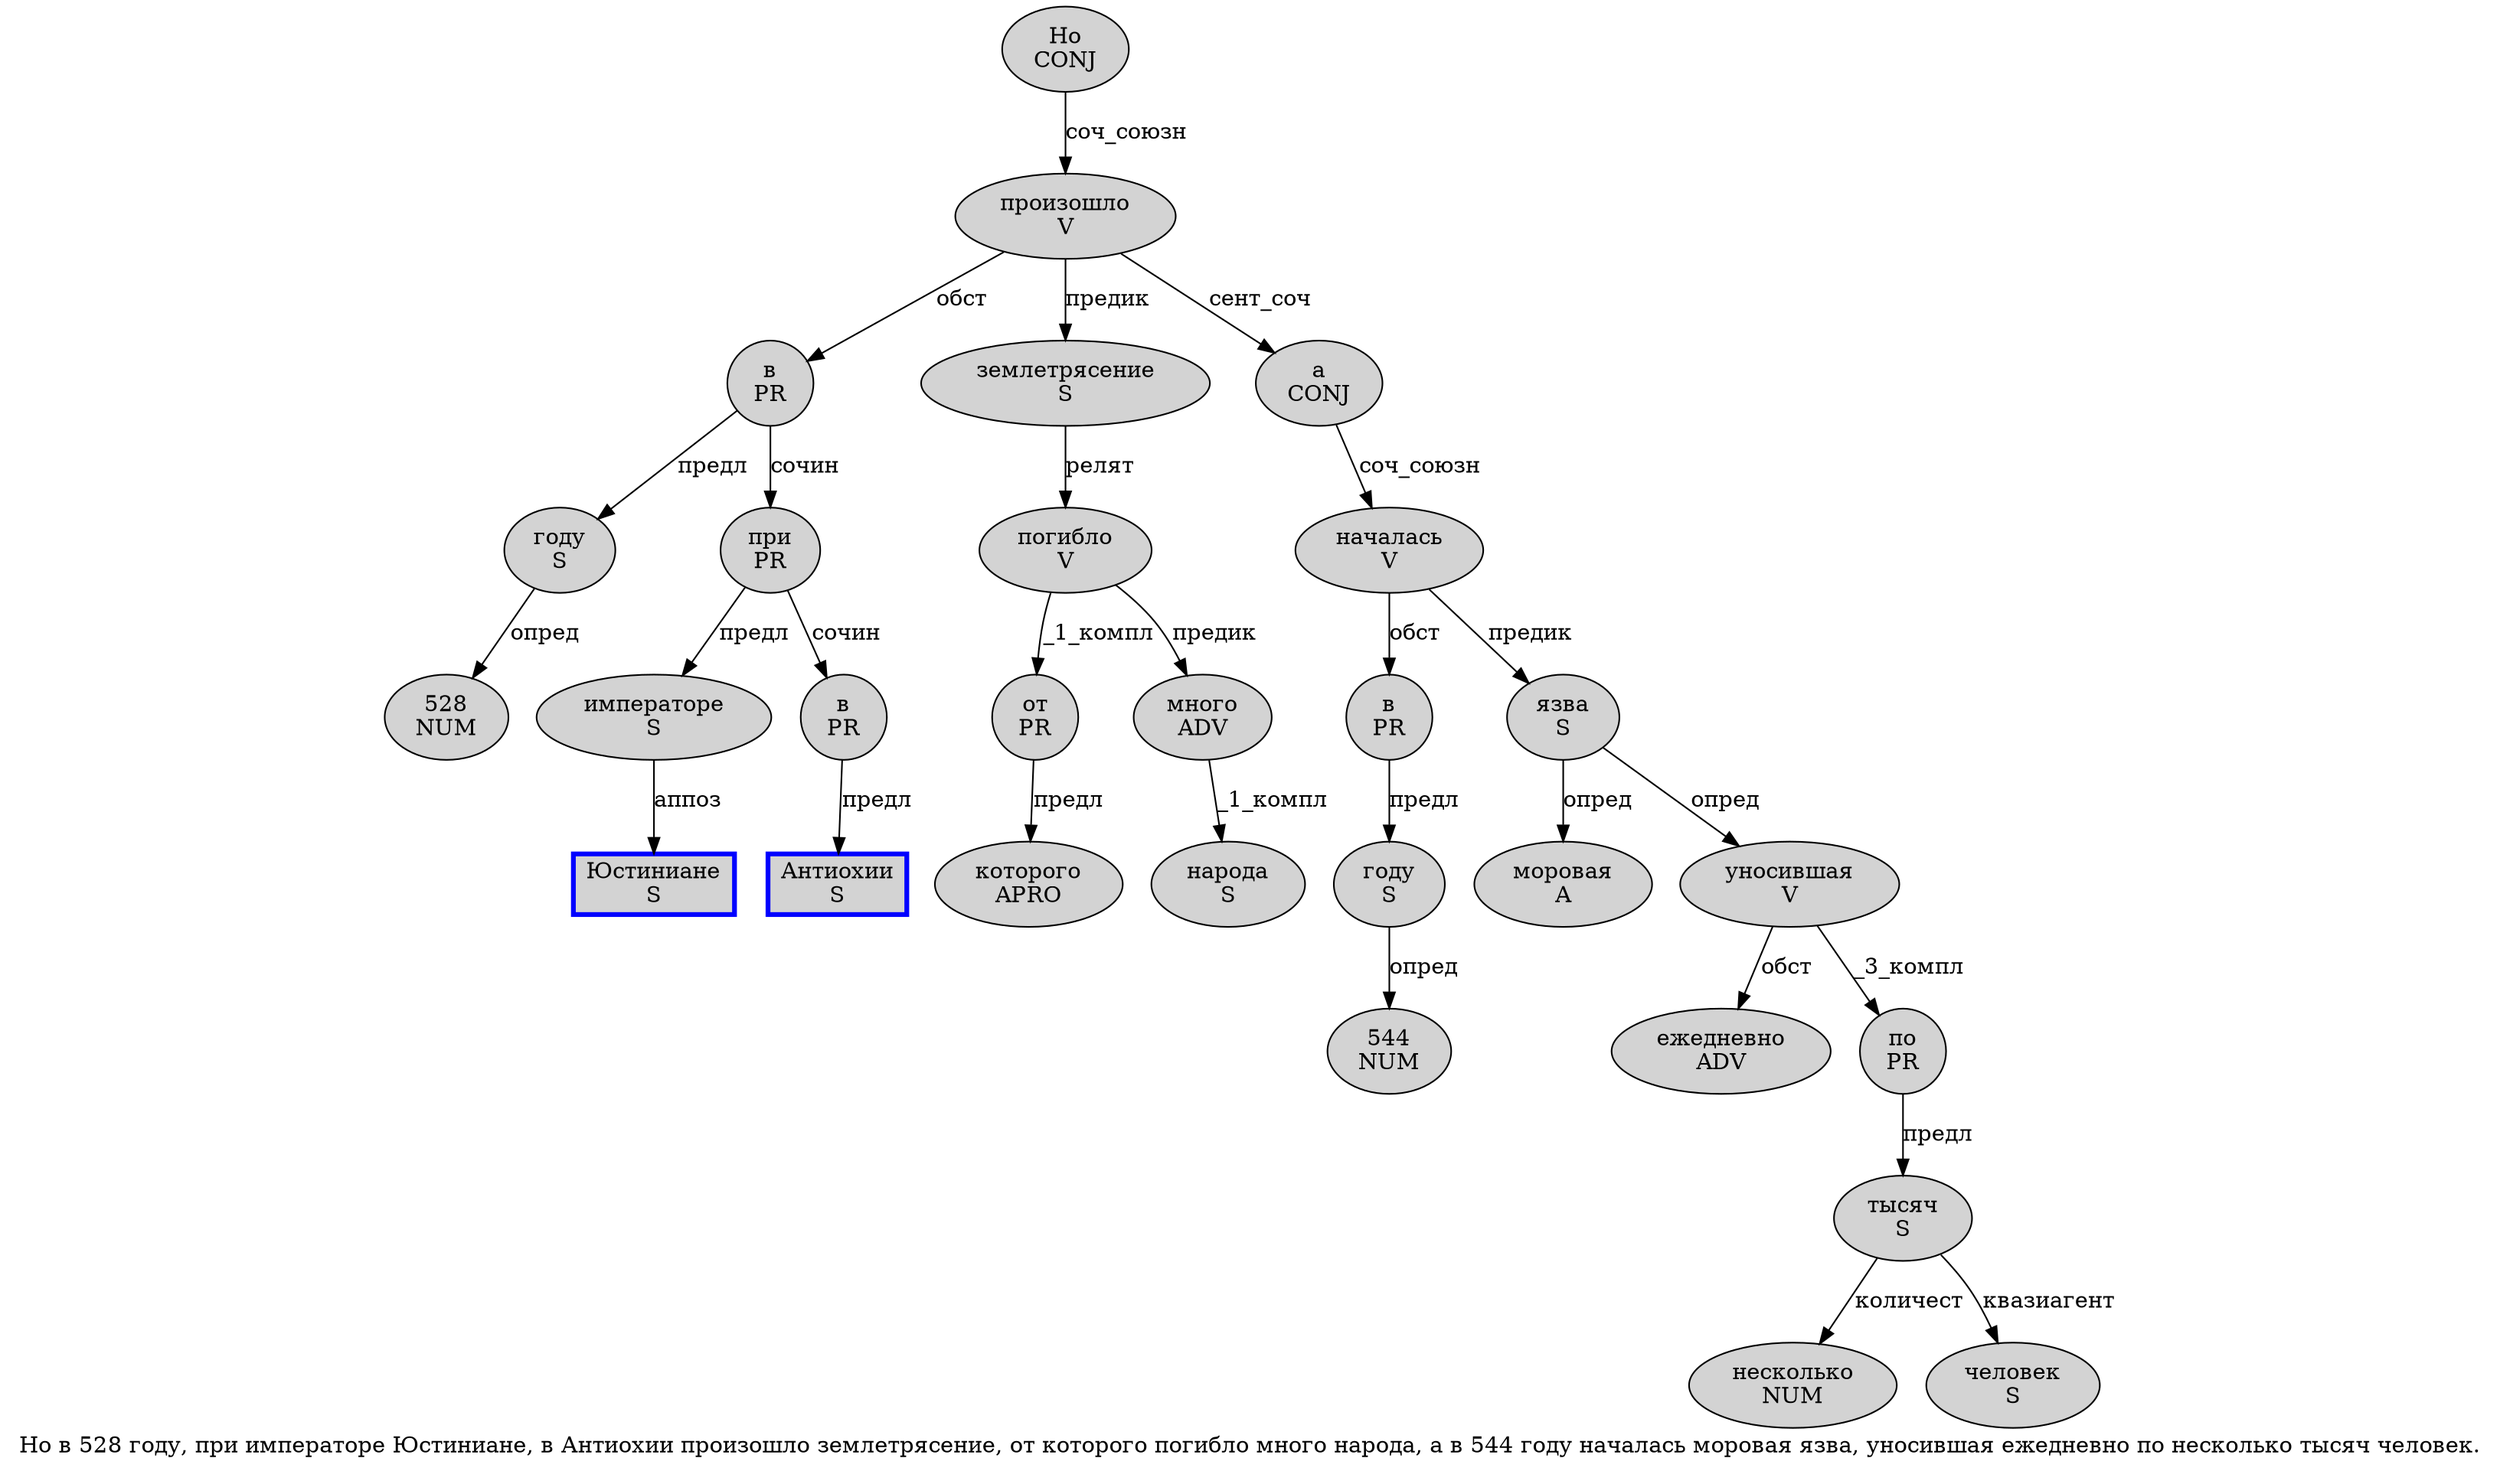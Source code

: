 digraph SENTENCE_1020 {
	graph [label="Но в 528 году, при императоре Юстиниане, в Антиохии произошло землетрясение, от которого погибло много народа, а в 544 году началась моровая язва, уносившая ежедневно по несколько тысяч человек."]
	node [style=filled]
		0 [label="Но
CONJ" color="" fillcolor=lightgray penwidth=1 shape=ellipse]
		1 [label="в
PR" color="" fillcolor=lightgray penwidth=1 shape=ellipse]
		2 [label="528
NUM" color="" fillcolor=lightgray penwidth=1 shape=ellipse]
		3 [label="году
S" color="" fillcolor=lightgray penwidth=1 shape=ellipse]
		5 [label="при
PR" color="" fillcolor=lightgray penwidth=1 shape=ellipse]
		6 [label="императоре
S" color="" fillcolor=lightgray penwidth=1 shape=ellipse]
		7 [label="Юстиниане
S" color=blue fillcolor=lightgray penwidth=3 shape=box]
		9 [label="в
PR" color="" fillcolor=lightgray penwidth=1 shape=ellipse]
		10 [label="Антиохии
S" color=blue fillcolor=lightgray penwidth=3 shape=box]
		11 [label="произошло
V" color="" fillcolor=lightgray penwidth=1 shape=ellipse]
		12 [label="землетрясение
S" color="" fillcolor=lightgray penwidth=1 shape=ellipse]
		14 [label="от
PR" color="" fillcolor=lightgray penwidth=1 shape=ellipse]
		15 [label="которого
APRO" color="" fillcolor=lightgray penwidth=1 shape=ellipse]
		16 [label="погибло
V" color="" fillcolor=lightgray penwidth=1 shape=ellipse]
		17 [label="много
ADV" color="" fillcolor=lightgray penwidth=1 shape=ellipse]
		18 [label="народа
S" color="" fillcolor=lightgray penwidth=1 shape=ellipse]
		20 [label="а
CONJ" color="" fillcolor=lightgray penwidth=1 shape=ellipse]
		21 [label="в
PR" color="" fillcolor=lightgray penwidth=1 shape=ellipse]
		22 [label="544
NUM" color="" fillcolor=lightgray penwidth=1 shape=ellipse]
		23 [label="году
S" color="" fillcolor=lightgray penwidth=1 shape=ellipse]
		24 [label="началась
V" color="" fillcolor=lightgray penwidth=1 shape=ellipse]
		25 [label="моровая
A" color="" fillcolor=lightgray penwidth=1 shape=ellipse]
		26 [label="язва
S" color="" fillcolor=lightgray penwidth=1 shape=ellipse]
		28 [label="уносившая
V" color="" fillcolor=lightgray penwidth=1 shape=ellipse]
		29 [label="ежедневно
ADV" color="" fillcolor=lightgray penwidth=1 shape=ellipse]
		30 [label="по
PR" color="" fillcolor=lightgray penwidth=1 shape=ellipse]
		31 [label="несколько
NUM" color="" fillcolor=lightgray penwidth=1 shape=ellipse]
		32 [label="тысяч
S" color="" fillcolor=lightgray penwidth=1 shape=ellipse]
		33 [label="человек
S" color="" fillcolor=lightgray penwidth=1 shape=ellipse]
			30 -> 32 [label="предл"]
			14 -> 15 [label="предл"]
			32 -> 31 [label="количест"]
			32 -> 33 [label="квазиагент"]
			11 -> 1 [label="обст"]
			11 -> 12 [label="предик"]
			11 -> 20 [label="сент_соч"]
			12 -> 16 [label="релят"]
			21 -> 23 [label="предл"]
			16 -> 14 [label="_1_компл"]
			16 -> 17 [label="предик"]
			0 -> 11 [label="соч_союзн"]
			3 -> 2 [label="опред"]
			23 -> 22 [label="опред"]
			17 -> 18 [label="_1_компл"]
			5 -> 6 [label="предл"]
			5 -> 9 [label="сочин"]
			28 -> 29 [label="обст"]
			28 -> 30 [label="_3_компл"]
			26 -> 25 [label="опред"]
			26 -> 28 [label="опред"]
			20 -> 24 [label="соч_союзн"]
			6 -> 7 [label="аппоз"]
			9 -> 10 [label="предл"]
			1 -> 3 [label="предл"]
			1 -> 5 [label="сочин"]
			24 -> 21 [label="обст"]
			24 -> 26 [label="предик"]
}